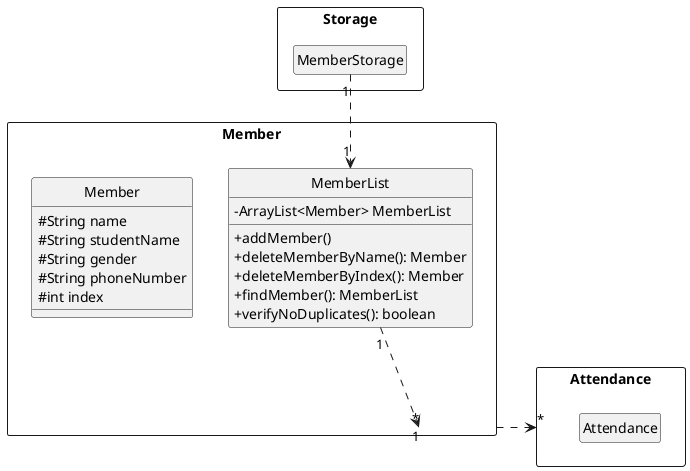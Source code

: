 @startuml
'https://plantuml.com/component-diagram
skinparam classAttributeIconSize 0

Package Member <<Rectangle>> {

Class MemberList{
- ArrayList<Member> MemberList
+addMember()
+deleteMemberByName(): Member
+deleteMemberByIndex(): Member
+findMember(): MemberList
+verifyNoDuplicates(): boolean
}

Class Member {
# String name
# String studentName
# String gender
# String phoneNumber
# int index
}

}

Package Storage <<Rectangle>> {
Class MemberStorage
hide member
}

Package Attendance <<Rectangle>> {
Class Attendance
hide member
}

MemberStorage "1"..>"1" MemberList
MemberList "1"..>"*" Member
Member "1"..right>"*" Attendance

hide circle
@enduml

